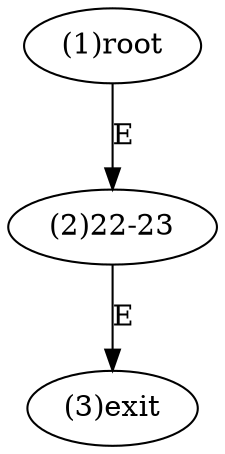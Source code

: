 digraph "" { 
1[ label="(1)root"];
2[ label="(2)22-23"];
3[ label="(3)exit"];
1->2[ label="E"];
2->3[ label="E"];
}